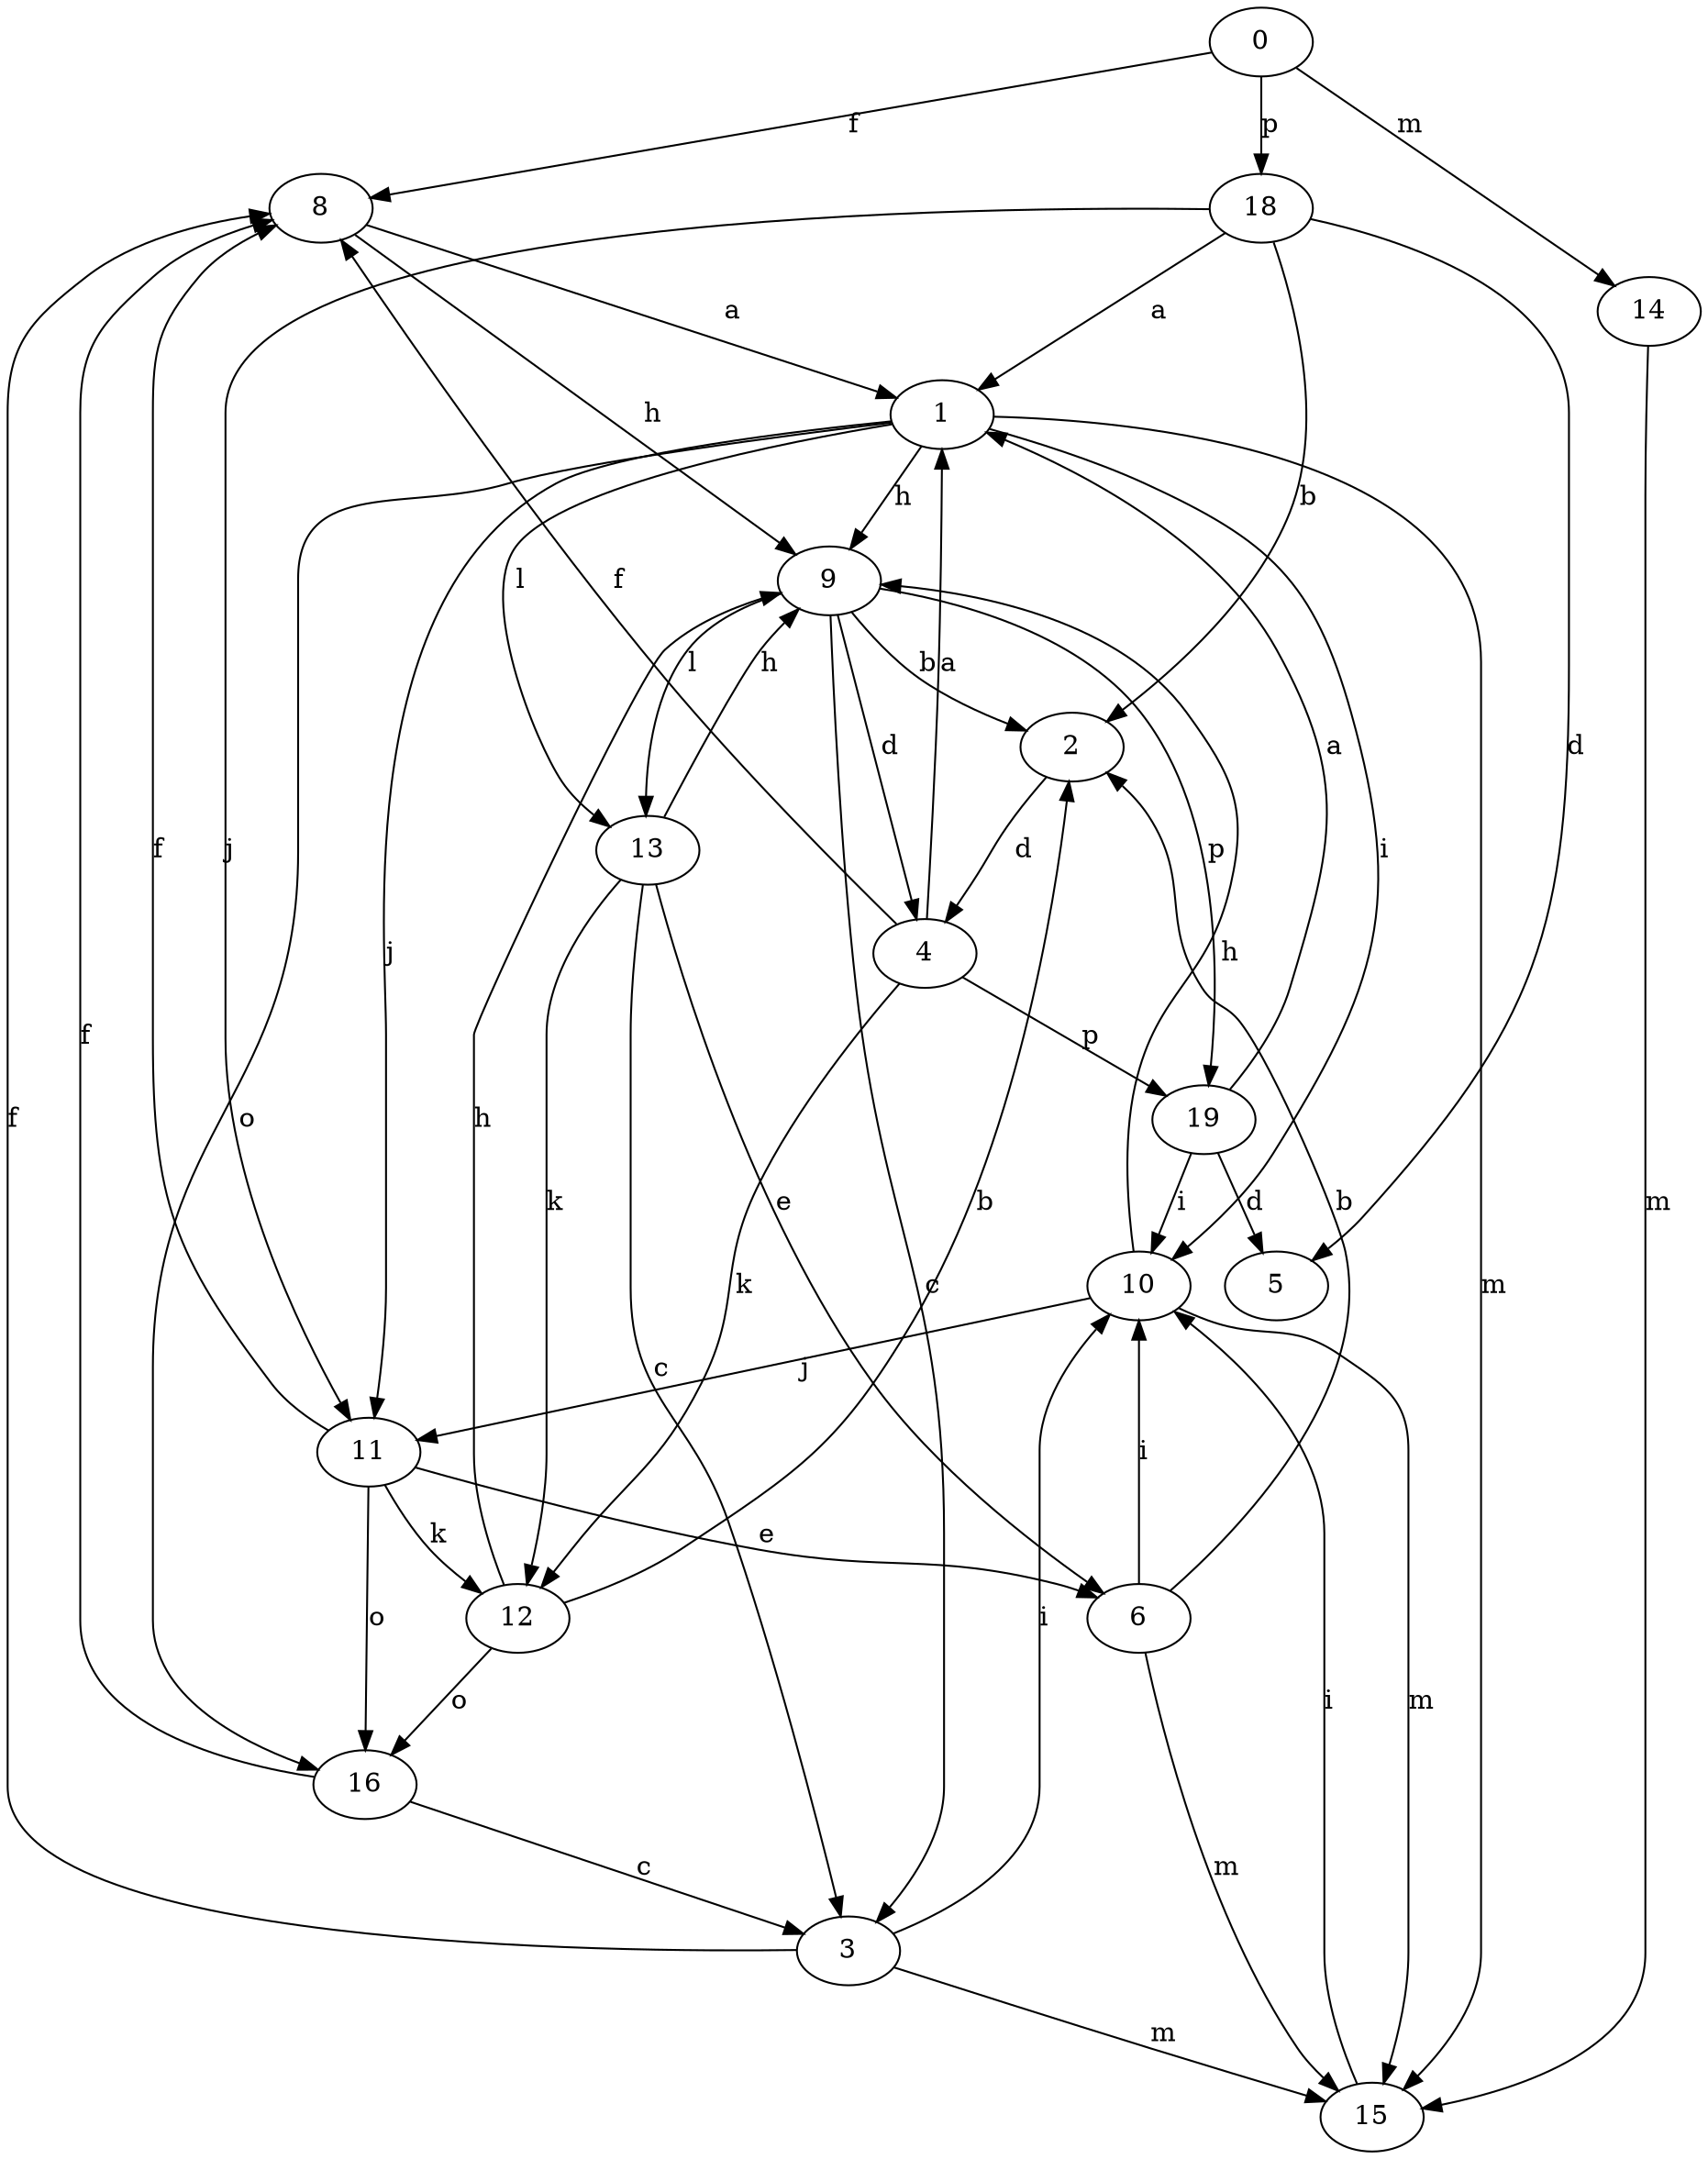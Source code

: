 strict digraph  {
0;
1;
2;
3;
4;
5;
6;
8;
9;
10;
11;
12;
13;
14;
15;
16;
18;
19;
0 -> 8  [label=f];
0 -> 14  [label=m];
0 -> 18  [label=p];
1 -> 9  [label=h];
1 -> 10  [label=i];
1 -> 11  [label=j];
1 -> 13  [label=l];
1 -> 15  [label=m];
1 -> 16  [label=o];
2 -> 4  [label=d];
3 -> 8  [label=f];
3 -> 10  [label=i];
3 -> 15  [label=m];
4 -> 1  [label=a];
4 -> 8  [label=f];
4 -> 12  [label=k];
4 -> 19  [label=p];
6 -> 2  [label=b];
6 -> 10  [label=i];
6 -> 15  [label=m];
8 -> 1  [label=a];
8 -> 9  [label=h];
9 -> 2  [label=b];
9 -> 3  [label=c];
9 -> 4  [label=d];
9 -> 13  [label=l];
9 -> 19  [label=p];
10 -> 9  [label=h];
10 -> 11  [label=j];
10 -> 15  [label=m];
11 -> 6  [label=e];
11 -> 8  [label=f];
11 -> 12  [label=k];
11 -> 16  [label=o];
12 -> 2  [label=b];
12 -> 9  [label=h];
12 -> 16  [label=o];
13 -> 3  [label=c];
13 -> 6  [label=e];
13 -> 9  [label=h];
13 -> 12  [label=k];
14 -> 15  [label=m];
15 -> 10  [label=i];
16 -> 3  [label=c];
16 -> 8  [label=f];
18 -> 1  [label=a];
18 -> 2  [label=b];
18 -> 5  [label=d];
18 -> 11  [label=j];
19 -> 1  [label=a];
19 -> 5  [label=d];
19 -> 10  [label=i];
}
